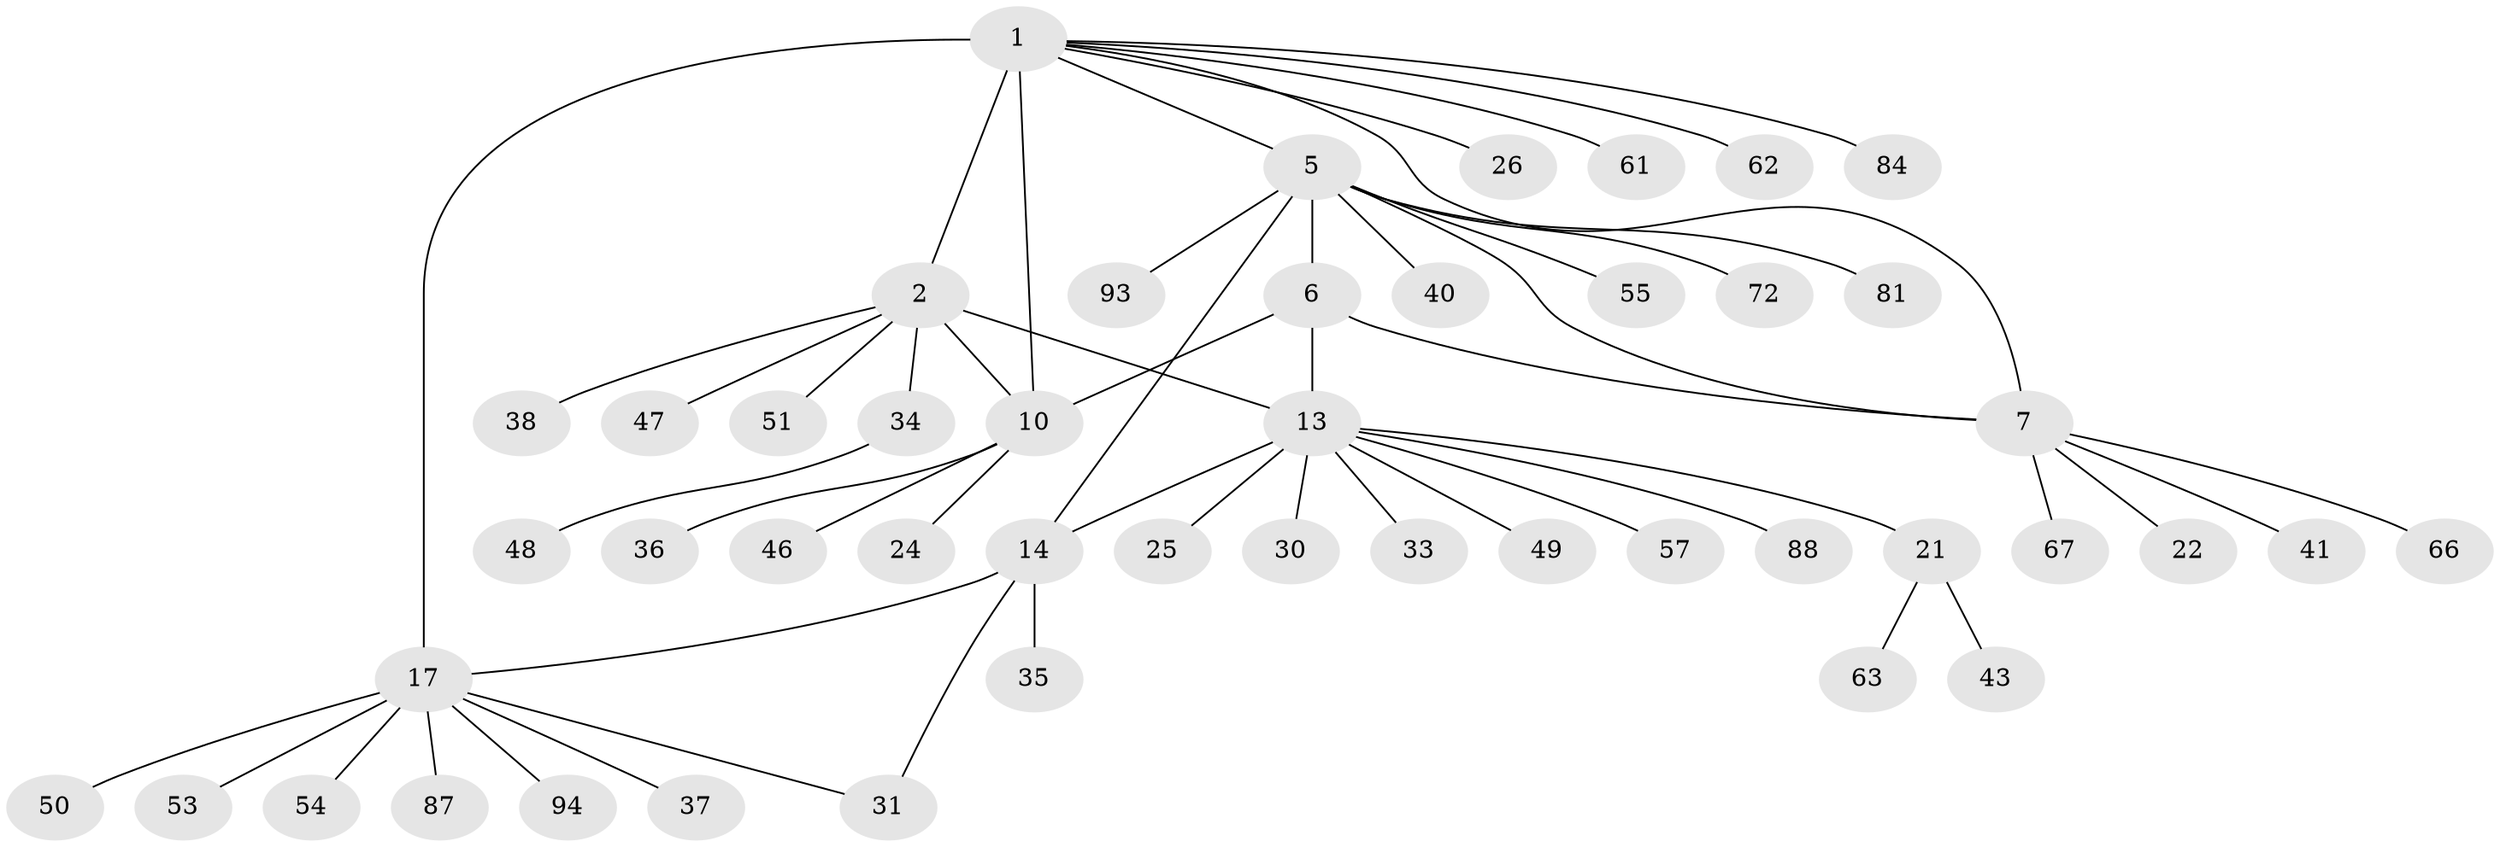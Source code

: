 // original degree distribution, {6: 0.031914893617021274, 5: 0.05319148936170213, 8: 0.0425531914893617, 4: 0.031914893617021274, 10: 0.031914893617021274, 7: 0.010638297872340425, 9: 0.02127659574468085, 1: 0.6276595744680851, 3: 0.031914893617021274, 2: 0.11702127659574468}
// Generated by graph-tools (version 1.1) at 2025/15/03/09/25 04:15:50]
// undirected, 47 vertices, 54 edges
graph export_dot {
graph [start="1"]
  node [color=gray90,style=filled];
  1 [super="+19"];
  2 [super="+44+4+3+9"];
  5;
  6 [super="+39+8+45"];
  7;
  10 [super="+58+11+70+79"];
  13 [super="+16+15"];
  14 [super="+60+80+64"];
  17 [super="+28+20+18"];
  21 [super="+52+59"];
  22;
  24;
  25;
  26;
  30 [super="+76"];
  31;
  33;
  34;
  35;
  36;
  37;
  38;
  40;
  41;
  43;
  46;
  47;
  48;
  49;
  50;
  51 [super="+56"];
  53;
  54;
  55;
  57;
  61;
  62;
  63;
  66;
  67;
  72 [super="+83"];
  81;
  84;
  87;
  88;
  93;
  94;
  1 -- 2 [weight=3];
  1 -- 5;
  1 -- 62;
  1 -- 17 [weight=3];
  1 -- 26;
  1 -- 84;
  1 -- 7;
  1 -- 10;
  1 -- 61;
  2 -- 13 [weight=2];
  2 -- 34;
  2 -- 51;
  2 -- 38;
  2 -- 47;
  2 -- 10 [weight=4];
  5 -- 6 [weight=2];
  5 -- 7;
  5 -- 14;
  5 -- 40;
  5 -- 55;
  5 -- 72;
  5 -- 81;
  5 -- 93;
  6 -- 7 [weight=2];
  6 -- 10;
  6 -- 13;
  7 -- 22;
  7 -- 41;
  7 -- 66;
  7 -- 67;
  10 -- 46;
  10 -- 36;
  10 -- 24;
  13 -- 14 [weight=3];
  13 -- 25;
  13 -- 30;
  13 -- 33;
  13 -- 21;
  13 -- 88;
  13 -- 57;
  13 -- 49;
  14 -- 31;
  14 -- 35;
  14 -- 17;
  17 -- 31;
  17 -- 37;
  17 -- 50;
  17 -- 53;
  17 -- 54;
  17 -- 87;
  17 -- 94;
  21 -- 43;
  21 -- 63;
  34 -- 48;
}

